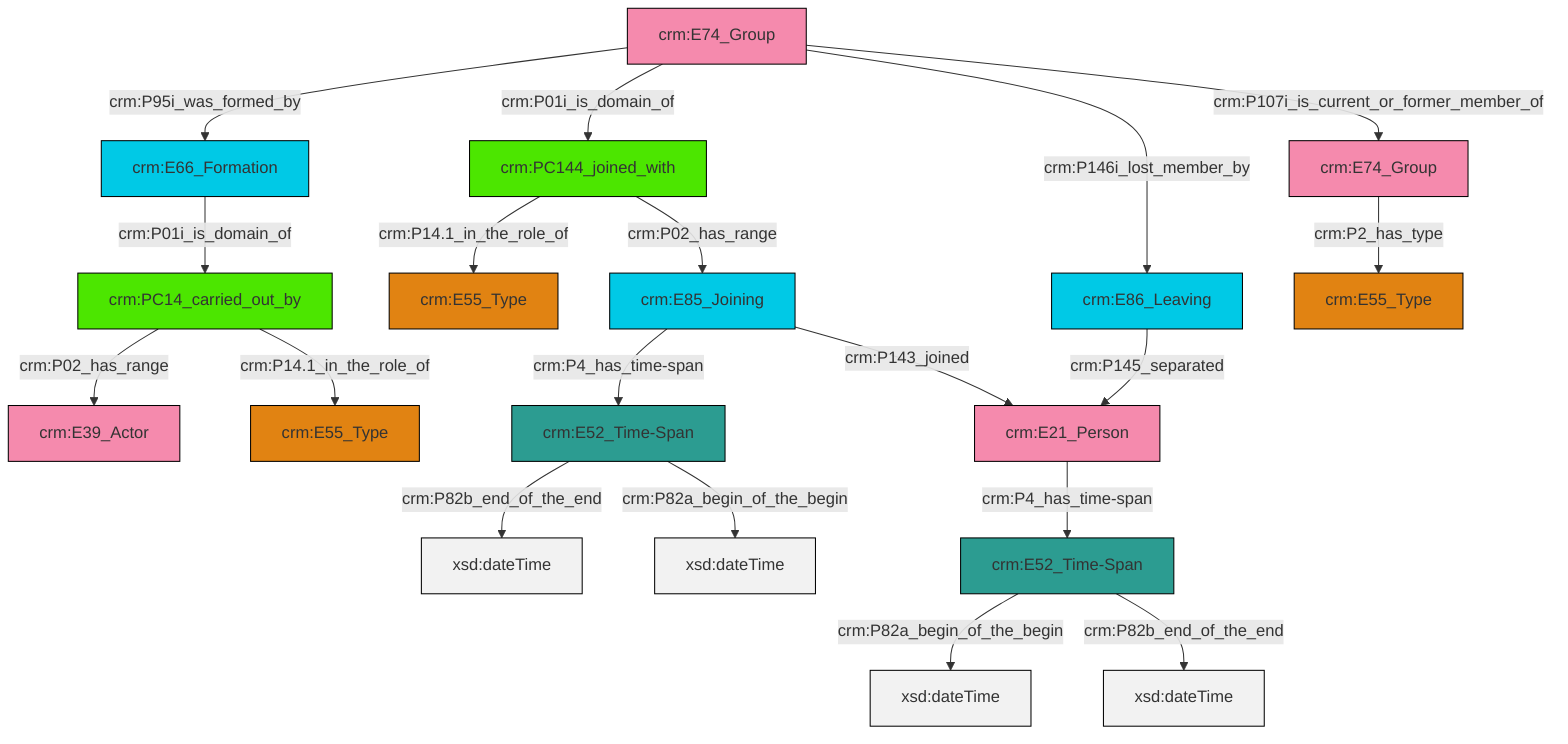 graph TD
classDef Literal fill:#f2f2f2,stroke:#000000;
classDef CRM_Entity fill:#FFFFFF,stroke:#000000;
classDef Temporal_Entity fill:#00C9E6, stroke:#000000;
classDef Type fill:#E18312, stroke:#000000;
classDef Time-Span fill:#2C9C91, stroke:#000000;
classDef Appellation fill:#FFEB7F, stroke:#000000;
classDef Place fill:#008836, stroke:#000000;
classDef Persistent_Item fill:#B266B2, stroke:#000000;
classDef Conceptual_Object fill:#FFD700, stroke:#000000;
classDef Physical_Thing fill:#D2B48C, stroke:#000000;
classDef Actor fill:#f58aad, stroke:#000000;
classDef PC_Classes fill:#4ce600, stroke:#000000;
classDef Multi fill:#cccccc,stroke:#000000;

0["crm:E74_Group"]:::Actor -->|crm:P2_has_type| 1["crm:E55_Type"]:::Type
2["crm:E74_Group"]:::Actor -->|crm:P95i_was_formed_by| 3["crm:E66_Formation"]:::Temporal_Entity
3["crm:E66_Formation"]:::Temporal_Entity -->|crm:P01i_is_domain_of| 6["crm:PC14_carried_out_by"]:::PC_Classes
7["crm:E52_Time-Span"]:::Time-Span -->|crm:P82b_end_of_the_end| 8[xsd:dateTime]:::Literal
9["crm:E52_Time-Span"]:::Time-Span -->|crm:P82a_begin_of_the_begin| 10[xsd:dateTime]:::Literal
13["crm:PC144_joined_with"]:::PC_Classes -->|crm:P14.1_in_the_role_of| 4["crm:E55_Type"]:::Type
6["crm:PC14_carried_out_by"]:::PC_Classes -->|crm:P02_has_range| 17["crm:E39_Actor"]:::Actor
7["crm:E52_Time-Span"]:::Time-Span -->|crm:P82a_begin_of_the_begin| 20[xsd:dateTime]:::Literal
9["crm:E52_Time-Span"]:::Time-Span -->|crm:P82b_end_of_the_end| 21[xsd:dateTime]:::Literal
6["crm:PC14_carried_out_by"]:::PC_Classes -->|crm:P14.1_in_the_role_of| 11["crm:E55_Type"]:::Type
2["crm:E74_Group"]:::Actor -->|crm:P01i_is_domain_of| 13["crm:PC144_joined_with"]:::PC_Classes
13["crm:PC144_joined_with"]:::PC_Classes -->|crm:P02_has_range| 24["crm:E85_Joining"]:::Temporal_Entity
24["crm:E85_Joining"]:::Temporal_Entity -->|crm:P4_has_time-span| 7["crm:E52_Time-Span"]:::Time-Span
25["crm:E21_Person"]:::Actor -->|crm:P4_has_time-span| 9["crm:E52_Time-Span"]:::Time-Span
28["crm:E86_Leaving"]:::Temporal_Entity -->|crm:P145_separated| 25["crm:E21_Person"]:::Actor
2["crm:E74_Group"]:::Actor -->|crm:P146i_lost_member_by| 28["crm:E86_Leaving"]:::Temporal_Entity
2["crm:E74_Group"]:::Actor -->|crm:P107i_is_current_or_former_member_of| 0["crm:E74_Group"]:::Actor
24["crm:E85_Joining"]:::Temporal_Entity -->|crm:P143_joined| 25["crm:E21_Person"]:::Actor